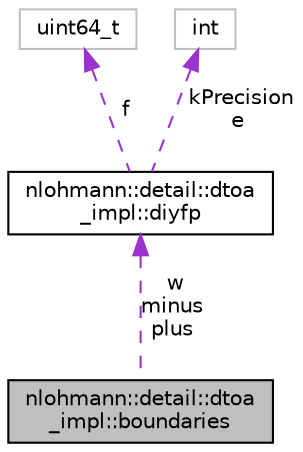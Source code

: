 digraph "nlohmann::detail::dtoa_impl::boundaries"
{
 // INTERACTIVE_SVG=YES
  edge [fontname="Helvetica",fontsize="10",labelfontname="Helvetica",labelfontsize="10"];
  node [fontname="Helvetica",fontsize="10",shape=record];
  Node1 [label="nlohmann::detail::dtoa\l_impl::boundaries",height=0.2,width=0.4,color="black", fillcolor="grey75", style="filled", fontcolor="black"];
  Node2 -> Node1 [dir="back",color="darkorchid3",fontsize="10",style="dashed",label=" w\nminus\nplus" ];
  Node2 [label="nlohmann::detail::dtoa\l_impl::diyfp",height=0.2,width=0.4,color="black", fillcolor="white", style="filled",URL="$structnlohmann_1_1detail_1_1dtoa__impl_1_1diyfp.html"];
  Node3 -> Node2 [dir="back",color="darkorchid3",fontsize="10",style="dashed",label=" f" ];
  Node3 [label="uint64_t",height=0.2,width=0.4,color="grey75", fillcolor="white", style="filled"];
  Node4 -> Node2 [dir="back",color="darkorchid3",fontsize="10",style="dashed",label=" kPrecision\ne" ];
  Node4 [label="int",height=0.2,width=0.4,color="grey75", fillcolor="white", style="filled"];
}
